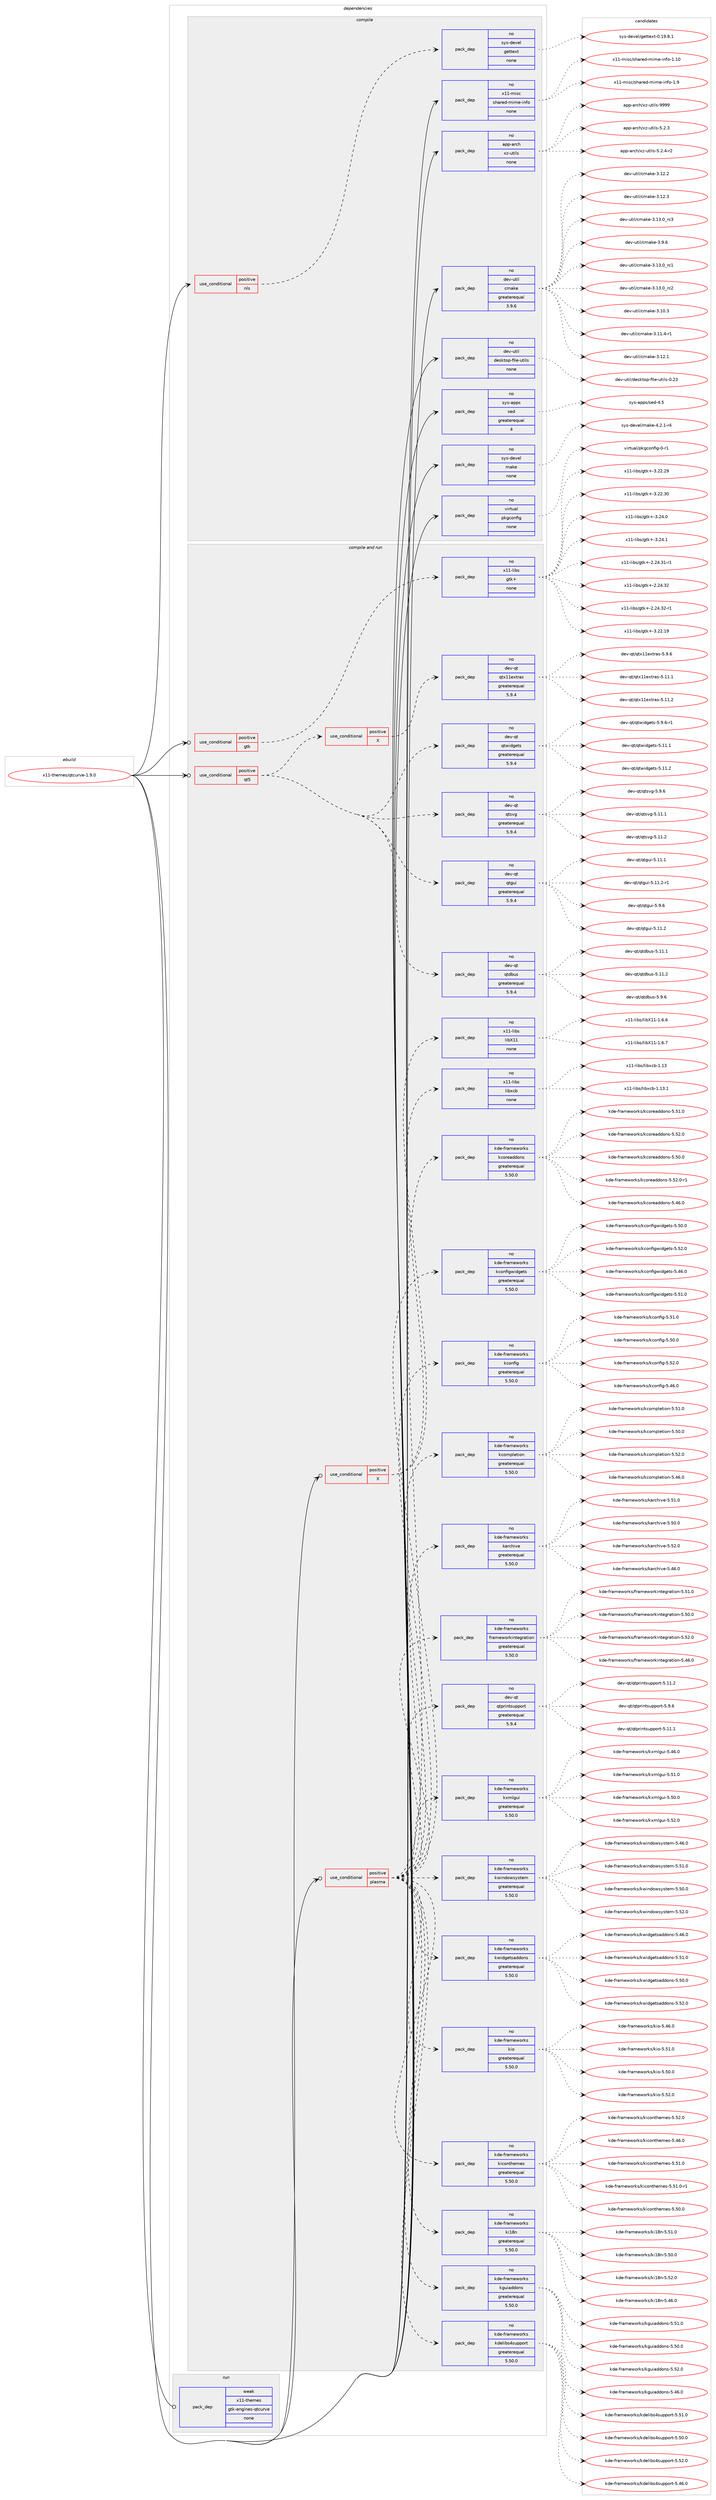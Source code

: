 digraph prolog {

# *************
# Graph options
# *************

newrank=true;
concentrate=true;
compound=true;
graph [rankdir=LR,fontname=Helvetica,fontsize=10,ranksep=1.5];#, ranksep=2.5, nodesep=0.2];
edge  [arrowhead=vee];
node  [fontname=Helvetica,fontsize=10];

# **********
# The ebuild
# **********

subgraph cluster_leftcol {
color=gray;
rank=same;
label=<<i>ebuild</i>>;
id [label="x11-themes/qtcurve-1.9.0", color=red, width=4, href="../x11-themes/qtcurve-1.9.0.svg"];
}

# ****************
# The dependencies
# ****************

subgraph cluster_midcol {
color=gray;
label=<<i>dependencies</i>>;
subgraph cluster_compile {
fillcolor="#eeeeee";
style=filled;
label=<<i>compile</i>>;
subgraph cond1699 {
dependency9434 [label=<<TABLE BORDER="0" CELLBORDER="1" CELLSPACING="0" CELLPADDING="4"><TR><TD ROWSPAN="3" CELLPADDING="10">use_conditional</TD></TR><TR><TD>positive</TD></TR><TR><TD>nls</TD></TR></TABLE>>, shape=none, color=red];
subgraph pack7507 {
dependency9435 [label=<<TABLE BORDER="0" CELLBORDER="1" CELLSPACING="0" CELLPADDING="4" WIDTH="220"><TR><TD ROWSPAN="6" CELLPADDING="30">pack_dep</TD></TR><TR><TD WIDTH="110">no</TD></TR><TR><TD>sys-devel</TD></TR><TR><TD>gettext</TD></TR><TR><TD>none</TD></TR><TR><TD></TD></TR></TABLE>>, shape=none, color=blue];
}
dependency9434:e -> dependency9435:w [weight=20,style="dashed",arrowhead="vee"];
}
id:e -> dependency9434:w [weight=20,style="solid",arrowhead="vee"];
subgraph pack7508 {
dependency9436 [label=<<TABLE BORDER="0" CELLBORDER="1" CELLSPACING="0" CELLPADDING="4" WIDTH="220"><TR><TD ROWSPAN="6" CELLPADDING="30">pack_dep</TD></TR><TR><TD WIDTH="110">no</TD></TR><TR><TD>app-arch</TD></TR><TR><TD>xz-utils</TD></TR><TR><TD>none</TD></TR><TR><TD></TD></TR></TABLE>>, shape=none, color=blue];
}
id:e -> dependency9436:w [weight=20,style="solid",arrowhead="vee"];
subgraph pack7509 {
dependency9437 [label=<<TABLE BORDER="0" CELLBORDER="1" CELLSPACING="0" CELLPADDING="4" WIDTH="220"><TR><TD ROWSPAN="6" CELLPADDING="30">pack_dep</TD></TR><TR><TD WIDTH="110">no</TD></TR><TR><TD>dev-util</TD></TR><TR><TD>cmake</TD></TR><TR><TD>greaterequal</TD></TR><TR><TD>3.9.6</TD></TR></TABLE>>, shape=none, color=blue];
}
id:e -> dependency9437:w [weight=20,style="solid",arrowhead="vee"];
subgraph pack7510 {
dependency9438 [label=<<TABLE BORDER="0" CELLBORDER="1" CELLSPACING="0" CELLPADDING="4" WIDTH="220"><TR><TD ROWSPAN="6" CELLPADDING="30">pack_dep</TD></TR><TR><TD WIDTH="110">no</TD></TR><TR><TD>dev-util</TD></TR><TR><TD>desktop-file-utils</TD></TR><TR><TD>none</TD></TR><TR><TD></TD></TR></TABLE>>, shape=none, color=blue];
}
id:e -> dependency9438:w [weight=20,style="solid",arrowhead="vee"];
subgraph pack7511 {
dependency9439 [label=<<TABLE BORDER="0" CELLBORDER="1" CELLSPACING="0" CELLPADDING="4" WIDTH="220"><TR><TD ROWSPAN="6" CELLPADDING="30">pack_dep</TD></TR><TR><TD WIDTH="110">no</TD></TR><TR><TD>sys-apps</TD></TR><TR><TD>sed</TD></TR><TR><TD>greaterequal</TD></TR><TR><TD>4</TD></TR></TABLE>>, shape=none, color=blue];
}
id:e -> dependency9439:w [weight=20,style="solid",arrowhead="vee"];
subgraph pack7512 {
dependency9440 [label=<<TABLE BORDER="0" CELLBORDER="1" CELLSPACING="0" CELLPADDING="4" WIDTH="220"><TR><TD ROWSPAN="6" CELLPADDING="30">pack_dep</TD></TR><TR><TD WIDTH="110">no</TD></TR><TR><TD>sys-devel</TD></TR><TR><TD>make</TD></TR><TR><TD>none</TD></TR><TR><TD></TD></TR></TABLE>>, shape=none, color=blue];
}
id:e -> dependency9440:w [weight=20,style="solid",arrowhead="vee"];
subgraph pack7513 {
dependency9441 [label=<<TABLE BORDER="0" CELLBORDER="1" CELLSPACING="0" CELLPADDING="4" WIDTH="220"><TR><TD ROWSPAN="6" CELLPADDING="30">pack_dep</TD></TR><TR><TD WIDTH="110">no</TD></TR><TR><TD>virtual</TD></TR><TR><TD>pkgconfig</TD></TR><TR><TD>none</TD></TR><TR><TD></TD></TR></TABLE>>, shape=none, color=blue];
}
id:e -> dependency9441:w [weight=20,style="solid",arrowhead="vee"];
subgraph pack7514 {
dependency9442 [label=<<TABLE BORDER="0" CELLBORDER="1" CELLSPACING="0" CELLPADDING="4" WIDTH="220"><TR><TD ROWSPAN="6" CELLPADDING="30">pack_dep</TD></TR><TR><TD WIDTH="110">no</TD></TR><TR><TD>x11-misc</TD></TR><TR><TD>shared-mime-info</TD></TR><TR><TD>none</TD></TR><TR><TD></TD></TR></TABLE>>, shape=none, color=blue];
}
id:e -> dependency9442:w [weight=20,style="solid",arrowhead="vee"];
}
subgraph cluster_compileandrun {
fillcolor="#eeeeee";
style=filled;
label=<<i>compile and run</i>>;
subgraph cond1700 {
dependency9443 [label=<<TABLE BORDER="0" CELLBORDER="1" CELLSPACING="0" CELLPADDING="4"><TR><TD ROWSPAN="3" CELLPADDING="10">use_conditional</TD></TR><TR><TD>positive</TD></TR><TR><TD>X</TD></TR></TABLE>>, shape=none, color=red];
subgraph pack7515 {
dependency9444 [label=<<TABLE BORDER="0" CELLBORDER="1" CELLSPACING="0" CELLPADDING="4" WIDTH="220"><TR><TD ROWSPAN="6" CELLPADDING="30">pack_dep</TD></TR><TR><TD WIDTH="110">no</TD></TR><TR><TD>x11-libs</TD></TR><TR><TD>libX11</TD></TR><TR><TD>none</TD></TR><TR><TD></TD></TR></TABLE>>, shape=none, color=blue];
}
dependency9443:e -> dependency9444:w [weight=20,style="dashed",arrowhead="vee"];
subgraph pack7516 {
dependency9445 [label=<<TABLE BORDER="0" CELLBORDER="1" CELLSPACING="0" CELLPADDING="4" WIDTH="220"><TR><TD ROWSPAN="6" CELLPADDING="30">pack_dep</TD></TR><TR><TD WIDTH="110">no</TD></TR><TR><TD>x11-libs</TD></TR><TR><TD>libxcb</TD></TR><TR><TD>none</TD></TR><TR><TD></TD></TR></TABLE>>, shape=none, color=blue];
}
dependency9443:e -> dependency9445:w [weight=20,style="dashed",arrowhead="vee"];
}
id:e -> dependency9443:w [weight=20,style="solid",arrowhead="odotvee"];
subgraph cond1701 {
dependency9446 [label=<<TABLE BORDER="0" CELLBORDER="1" CELLSPACING="0" CELLPADDING="4"><TR><TD ROWSPAN="3" CELLPADDING="10">use_conditional</TD></TR><TR><TD>positive</TD></TR><TR><TD>gtk</TD></TR></TABLE>>, shape=none, color=red];
subgraph pack7517 {
dependency9447 [label=<<TABLE BORDER="0" CELLBORDER="1" CELLSPACING="0" CELLPADDING="4" WIDTH="220"><TR><TD ROWSPAN="6" CELLPADDING="30">pack_dep</TD></TR><TR><TD WIDTH="110">no</TD></TR><TR><TD>x11-libs</TD></TR><TR><TD>gtk+</TD></TR><TR><TD>none</TD></TR><TR><TD></TD></TR></TABLE>>, shape=none, color=blue];
}
dependency9446:e -> dependency9447:w [weight=20,style="dashed",arrowhead="vee"];
}
id:e -> dependency9446:w [weight=20,style="solid",arrowhead="odotvee"];
subgraph cond1702 {
dependency9448 [label=<<TABLE BORDER="0" CELLBORDER="1" CELLSPACING="0" CELLPADDING="4"><TR><TD ROWSPAN="3" CELLPADDING="10">use_conditional</TD></TR><TR><TD>positive</TD></TR><TR><TD>plasma</TD></TR></TABLE>>, shape=none, color=red];
subgraph pack7518 {
dependency9449 [label=<<TABLE BORDER="0" CELLBORDER="1" CELLSPACING="0" CELLPADDING="4" WIDTH="220"><TR><TD ROWSPAN="6" CELLPADDING="30">pack_dep</TD></TR><TR><TD WIDTH="110">no</TD></TR><TR><TD>kde-frameworks</TD></TR><TR><TD>frameworkintegration</TD></TR><TR><TD>greaterequal</TD></TR><TR><TD>5.50.0</TD></TR></TABLE>>, shape=none, color=blue];
}
dependency9448:e -> dependency9449:w [weight=20,style="dashed",arrowhead="vee"];
subgraph pack7519 {
dependency9450 [label=<<TABLE BORDER="0" CELLBORDER="1" CELLSPACING="0" CELLPADDING="4" WIDTH="220"><TR><TD ROWSPAN="6" CELLPADDING="30">pack_dep</TD></TR><TR><TD WIDTH="110">no</TD></TR><TR><TD>kde-frameworks</TD></TR><TR><TD>karchive</TD></TR><TR><TD>greaterequal</TD></TR><TR><TD>5.50.0</TD></TR></TABLE>>, shape=none, color=blue];
}
dependency9448:e -> dependency9450:w [weight=20,style="dashed",arrowhead="vee"];
subgraph pack7520 {
dependency9451 [label=<<TABLE BORDER="0" CELLBORDER="1" CELLSPACING="0" CELLPADDING="4" WIDTH="220"><TR><TD ROWSPAN="6" CELLPADDING="30">pack_dep</TD></TR><TR><TD WIDTH="110">no</TD></TR><TR><TD>kde-frameworks</TD></TR><TR><TD>kcompletion</TD></TR><TR><TD>greaterequal</TD></TR><TR><TD>5.50.0</TD></TR></TABLE>>, shape=none, color=blue];
}
dependency9448:e -> dependency9451:w [weight=20,style="dashed",arrowhead="vee"];
subgraph pack7521 {
dependency9452 [label=<<TABLE BORDER="0" CELLBORDER="1" CELLSPACING="0" CELLPADDING="4" WIDTH="220"><TR><TD ROWSPAN="6" CELLPADDING="30">pack_dep</TD></TR><TR><TD WIDTH="110">no</TD></TR><TR><TD>kde-frameworks</TD></TR><TR><TD>kconfig</TD></TR><TR><TD>greaterequal</TD></TR><TR><TD>5.50.0</TD></TR></TABLE>>, shape=none, color=blue];
}
dependency9448:e -> dependency9452:w [weight=20,style="dashed",arrowhead="vee"];
subgraph pack7522 {
dependency9453 [label=<<TABLE BORDER="0" CELLBORDER="1" CELLSPACING="0" CELLPADDING="4" WIDTH="220"><TR><TD ROWSPAN="6" CELLPADDING="30">pack_dep</TD></TR><TR><TD WIDTH="110">no</TD></TR><TR><TD>kde-frameworks</TD></TR><TR><TD>kconfigwidgets</TD></TR><TR><TD>greaterequal</TD></TR><TR><TD>5.50.0</TD></TR></TABLE>>, shape=none, color=blue];
}
dependency9448:e -> dependency9453:w [weight=20,style="dashed",arrowhead="vee"];
subgraph pack7523 {
dependency9454 [label=<<TABLE BORDER="0" CELLBORDER="1" CELLSPACING="0" CELLPADDING="4" WIDTH="220"><TR><TD ROWSPAN="6" CELLPADDING="30">pack_dep</TD></TR><TR><TD WIDTH="110">no</TD></TR><TR><TD>kde-frameworks</TD></TR><TR><TD>kcoreaddons</TD></TR><TR><TD>greaterequal</TD></TR><TR><TD>5.50.0</TD></TR></TABLE>>, shape=none, color=blue];
}
dependency9448:e -> dependency9454:w [weight=20,style="dashed",arrowhead="vee"];
subgraph pack7524 {
dependency9455 [label=<<TABLE BORDER="0" CELLBORDER="1" CELLSPACING="0" CELLPADDING="4" WIDTH="220"><TR><TD ROWSPAN="6" CELLPADDING="30">pack_dep</TD></TR><TR><TD WIDTH="110">no</TD></TR><TR><TD>kde-frameworks</TD></TR><TR><TD>kdelibs4support</TD></TR><TR><TD>greaterequal</TD></TR><TR><TD>5.50.0</TD></TR></TABLE>>, shape=none, color=blue];
}
dependency9448:e -> dependency9455:w [weight=20,style="dashed",arrowhead="vee"];
subgraph pack7525 {
dependency9456 [label=<<TABLE BORDER="0" CELLBORDER="1" CELLSPACING="0" CELLPADDING="4" WIDTH="220"><TR><TD ROWSPAN="6" CELLPADDING="30">pack_dep</TD></TR><TR><TD WIDTH="110">no</TD></TR><TR><TD>kde-frameworks</TD></TR><TR><TD>kguiaddons</TD></TR><TR><TD>greaterequal</TD></TR><TR><TD>5.50.0</TD></TR></TABLE>>, shape=none, color=blue];
}
dependency9448:e -> dependency9456:w [weight=20,style="dashed",arrowhead="vee"];
subgraph pack7526 {
dependency9457 [label=<<TABLE BORDER="0" CELLBORDER="1" CELLSPACING="0" CELLPADDING="4" WIDTH="220"><TR><TD ROWSPAN="6" CELLPADDING="30">pack_dep</TD></TR><TR><TD WIDTH="110">no</TD></TR><TR><TD>kde-frameworks</TD></TR><TR><TD>ki18n</TD></TR><TR><TD>greaterequal</TD></TR><TR><TD>5.50.0</TD></TR></TABLE>>, shape=none, color=blue];
}
dependency9448:e -> dependency9457:w [weight=20,style="dashed",arrowhead="vee"];
subgraph pack7527 {
dependency9458 [label=<<TABLE BORDER="0" CELLBORDER="1" CELLSPACING="0" CELLPADDING="4" WIDTH="220"><TR><TD ROWSPAN="6" CELLPADDING="30">pack_dep</TD></TR><TR><TD WIDTH="110">no</TD></TR><TR><TD>kde-frameworks</TD></TR><TR><TD>kiconthemes</TD></TR><TR><TD>greaterequal</TD></TR><TR><TD>5.50.0</TD></TR></TABLE>>, shape=none, color=blue];
}
dependency9448:e -> dependency9458:w [weight=20,style="dashed",arrowhead="vee"];
subgraph pack7528 {
dependency9459 [label=<<TABLE BORDER="0" CELLBORDER="1" CELLSPACING="0" CELLPADDING="4" WIDTH="220"><TR><TD ROWSPAN="6" CELLPADDING="30">pack_dep</TD></TR><TR><TD WIDTH="110">no</TD></TR><TR><TD>kde-frameworks</TD></TR><TR><TD>kio</TD></TR><TR><TD>greaterequal</TD></TR><TR><TD>5.50.0</TD></TR></TABLE>>, shape=none, color=blue];
}
dependency9448:e -> dependency9459:w [weight=20,style="dashed",arrowhead="vee"];
subgraph pack7529 {
dependency9460 [label=<<TABLE BORDER="0" CELLBORDER="1" CELLSPACING="0" CELLPADDING="4" WIDTH="220"><TR><TD ROWSPAN="6" CELLPADDING="30">pack_dep</TD></TR><TR><TD WIDTH="110">no</TD></TR><TR><TD>kde-frameworks</TD></TR><TR><TD>kwidgetsaddons</TD></TR><TR><TD>greaterequal</TD></TR><TR><TD>5.50.0</TD></TR></TABLE>>, shape=none, color=blue];
}
dependency9448:e -> dependency9460:w [weight=20,style="dashed",arrowhead="vee"];
subgraph pack7530 {
dependency9461 [label=<<TABLE BORDER="0" CELLBORDER="1" CELLSPACING="0" CELLPADDING="4" WIDTH="220"><TR><TD ROWSPAN="6" CELLPADDING="30">pack_dep</TD></TR><TR><TD WIDTH="110">no</TD></TR><TR><TD>kde-frameworks</TD></TR><TR><TD>kwindowsystem</TD></TR><TR><TD>greaterequal</TD></TR><TR><TD>5.50.0</TD></TR></TABLE>>, shape=none, color=blue];
}
dependency9448:e -> dependency9461:w [weight=20,style="dashed",arrowhead="vee"];
subgraph pack7531 {
dependency9462 [label=<<TABLE BORDER="0" CELLBORDER="1" CELLSPACING="0" CELLPADDING="4" WIDTH="220"><TR><TD ROWSPAN="6" CELLPADDING="30">pack_dep</TD></TR><TR><TD WIDTH="110">no</TD></TR><TR><TD>kde-frameworks</TD></TR><TR><TD>kxmlgui</TD></TR><TR><TD>greaterequal</TD></TR><TR><TD>5.50.0</TD></TR></TABLE>>, shape=none, color=blue];
}
dependency9448:e -> dependency9462:w [weight=20,style="dashed",arrowhead="vee"];
subgraph pack7532 {
dependency9463 [label=<<TABLE BORDER="0" CELLBORDER="1" CELLSPACING="0" CELLPADDING="4" WIDTH="220"><TR><TD ROWSPAN="6" CELLPADDING="30">pack_dep</TD></TR><TR><TD WIDTH="110">no</TD></TR><TR><TD>dev-qt</TD></TR><TR><TD>qtprintsupport</TD></TR><TR><TD>greaterequal</TD></TR><TR><TD>5.9.4</TD></TR></TABLE>>, shape=none, color=blue];
}
dependency9448:e -> dependency9463:w [weight=20,style="dashed",arrowhead="vee"];
}
id:e -> dependency9448:w [weight=20,style="solid",arrowhead="odotvee"];
subgraph cond1703 {
dependency9464 [label=<<TABLE BORDER="0" CELLBORDER="1" CELLSPACING="0" CELLPADDING="4"><TR><TD ROWSPAN="3" CELLPADDING="10">use_conditional</TD></TR><TR><TD>positive</TD></TR><TR><TD>qt5</TD></TR></TABLE>>, shape=none, color=red];
subgraph pack7533 {
dependency9465 [label=<<TABLE BORDER="0" CELLBORDER="1" CELLSPACING="0" CELLPADDING="4" WIDTH="220"><TR><TD ROWSPAN="6" CELLPADDING="30">pack_dep</TD></TR><TR><TD WIDTH="110">no</TD></TR><TR><TD>dev-qt</TD></TR><TR><TD>qtdbus</TD></TR><TR><TD>greaterequal</TD></TR><TR><TD>5.9.4</TD></TR></TABLE>>, shape=none, color=blue];
}
dependency9464:e -> dependency9465:w [weight=20,style="dashed",arrowhead="vee"];
subgraph pack7534 {
dependency9466 [label=<<TABLE BORDER="0" CELLBORDER="1" CELLSPACING="0" CELLPADDING="4" WIDTH="220"><TR><TD ROWSPAN="6" CELLPADDING="30">pack_dep</TD></TR><TR><TD WIDTH="110">no</TD></TR><TR><TD>dev-qt</TD></TR><TR><TD>qtgui</TD></TR><TR><TD>greaterequal</TD></TR><TR><TD>5.9.4</TD></TR></TABLE>>, shape=none, color=blue];
}
dependency9464:e -> dependency9466:w [weight=20,style="dashed",arrowhead="vee"];
subgraph pack7535 {
dependency9467 [label=<<TABLE BORDER="0" CELLBORDER="1" CELLSPACING="0" CELLPADDING="4" WIDTH="220"><TR><TD ROWSPAN="6" CELLPADDING="30">pack_dep</TD></TR><TR><TD WIDTH="110">no</TD></TR><TR><TD>dev-qt</TD></TR><TR><TD>qtsvg</TD></TR><TR><TD>greaterequal</TD></TR><TR><TD>5.9.4</TD></TR></TABLE>>, shape=none, color=blue];
}
dependency9464:e -> dependency9467:w [weight=20,style="dashed",arrowhead="vee"];
subgraph pack7536 {
dependency9468 [label=<<TABLE BORDER="0" CELLBORDER="1" CELLSPACING="0" CELLPADDING="4" WIDTH="220"><TR><TD ROWSPAN="6" CELLPADDING="30">pack_dep</TD></TR><TR><TD WIDTH="110">no</TD></TR><TR><TD>dev-qt</TD></TR><TR><TD>qtwidgets</TD></TR><TR><TD>greaterequal</TD></TR><TR><TD>5.9.4</TD></TR></TABLE>>, shape=none, color=blue];
}
dependency9464:e -> dependency9468:w [weight=20,style="dashed",arrowhead="vee"];
subgraph cond1704 {
dependency9469 [label=<<TABLE BORDER="0" CELLBORDER="1" CELLSPACING="0" CELLPADDING="4"><TR><TD ROWSPAN="3" CELLPADDING="10">use_conditional</TD></TR><TR><TD>positive</TD></TR><TR><TD>X</TD></TR></TABLE>>, shape=none, color=red];
subgraph pack7537 {
dependency9470 [label=<<TABLE BORDER="0" CELLBORDER="1" CELLSPACING="0" CELLPADDING="4" WIDTH="220"><TR><TD ROWSPAN="6" CELLPADDING="30">pack_dep</TD></TR><TR><TD WIDTH="110">no</TD></TR><TR><TD>dev-qt</TD></TR><TR><TD>qtx11extras</TD></TR><TR><TD>greaterequal</TD></TR><TR><TD>5.9.4</TD></TR></TABLE>>, shape=none, color=blue];
}
dependency9469:e -> dependency9470:w [weight=20,style="dashed",arrowhead="vee"];
}
dependency9464:e -> dependency9469:w [weight=20,style="dashed",arrowhead="vee"];
}
id:e -> dependency9464:w [weight=20,style="solid",arrowhead="odotvee"];
}
subgraph cluster_run {
fillcolor="#eeeeee";
style=filled;
label=<<i>run</i>>;
subgraph pack7538 {
dependency9471 [label=<<TABLE BORDER="0" CELLBORDER="1" CELLSPACING="0" CELLPADDING="4" WIDTH="220"><TR><TD ROWSPAN="6" CELLPADDING="30">pack_dep</TD></TR><TR><TD WIDTH="110">weak</TD></TR><TR><TD>x11-themes</TD></TR><TR><TD>gtk-engines-qtcurve</TD></TR><TR><TD>none</TD></TR><TR><TD></TD></TR></TABLE>>, shape=none, color=blue];
}
id:e -> dependency9471:w [weight=20,style="solid",arrowhead="odot"];
}
}

# **************
# The candidates
# **************

subgraph cluster_choices {
rank=same;
color=gray;
label=<<i>candidates</i>>;

subgraph choice7507 {
color=black;
nodesep=1;
choice1151211154510010111810110847103101116116101120116454846495746564649 [label="sys-devel/gettext-0.19.8.1", color=red, width=4,href="../sys-devel/gettext-0.19.8.1.svg"];
dependency9435:e -> choice1151211154510010111810110847103101116116101120116454846495746564649:w [style=dotted,weight="100"];
}
subgraph choice7508 {
color=black;
nodesep=1;
choice971121124597114991044712012245117116105108115455346504651 [label="app-arch/xz-utils-5.2.3", color=red, width=4,href="../app-arch/xz-utils-5.2.3.svg"];
choice9711211245971149910447120122451171161051081154553465046524511450 [label="app-arch/xz-utils-5.2.4-r2", color=red, width=4,href="../app-arch/xz-utils-5.2.4-r2.svg"];
choice9711211245971149910447120122451171161051081154557575757 [label="app-arch/xz-utils-9999", color=red, width=4,href="../app-arch/xz-utils-9999.svg"];
dependency9436:e -> choice971121124597114991044712012245117116105108115455346504651:w [style=dotted,weight="100"];
dependency9436:e -> choice9711211245971149910447120122451171161051081154553465046524511450:w [style=dotted,weight="100"];
dependency9436:e -> choice9711211245971149910447120122451171161051081154557575757:w [style=dotted,weight="100"];
}
subgraph choice7509 {
color=black;
nodesep=1;
choice1001011184511711610510847991099710710145514649514648951149949 [label="dev-util/cmake-3.13.0_rc1", color=red, width=4,href="../dev-util/cmake-3.13.0_rc1.svg"];
choice1001011184511711610510847991099710710145514649514648951149950 [label="dev-util/cmake-3.13.0_rc2", color=red, width=4,href="../dev-util/cmake-3.13.0_rc2.svg"];
choice1001011184511711610510847991099710710145514649484651 [label="dev-util/cmake-3.10.3", color=red, width=4,href="../dev-util/cmake-3.10.3.svg"];
choice10010111845117116105108479910997107101455146494946524511449 [label="dev-util/cmake-3.11.4-r1", color=red, width=4,href="../dev-util/cmake-3.11.4-r1.svg"];
choice1001011184511711610510847991099710710145514649504649 [label="dev-util/cmake-3.12.1", color=red, width=4,href="../dev-util/cmake-3.12.1.svg"];
choice1001011184511711610510847991099710710145514649504650 [label="dev-util/cmake-3.12.2", color=red, width=4,href="../dev-util/cmake-3.12.2.svg"];
choice1001011184511711610510847991099710710145514649504651 [label="dev-util/cmake-3.12.3", color=red, width=4,href="../dev-util/cmake-3.12.3.svg"];
choice1001011184511711610510847991099710710145514649514648951149951 [label="dev-util/cmake-3.13.0_rc3", color=red, width=4,href="../dev-util/cmake-3.13.0_rc3.svg"];
choice10010111845117116105108479910997107101455146574654 [label="dev-util/cmake-3.9.6", color=red, width=4,href="../dev-util/cmake-3.9.6.svg"];
dependency9437:e -> choice1001011184511711610510847991099710710145514649514648951149949:w [style=dotted,weight="100"];
dependency9437:e -> choice1001011184511711610510847991099710710145514649514648951149950:w [style=dotted,weight="100"];
dependency9437:e -> choice1001011184511711610510847991099710710145514649484651:w [style=dotted,weight="100"];
dependency9437:e -> choice10010111845117116105108479910997107101455146494946524511449:w [style=dotted,weight="100"];
dependency9437:e -> choice1001011184511711610510847991099710710145514649504649:w [style=dotted,weight="100"];
dependency9437:e -> choice1001011184511711610510847991099710710145514649504650:w [style=dotted,weight="100"];
dependency9437:e -> choice1001011184511711610510847991099710710145514649504651:w [style=dotted,weight="100"];
dependency9437:e -> choice1001011184511711610510847991099710710145514649514648951149951:w [style=dotted,weight="100"];
dependency9437:e -> choice10010111845117116105108479910997107101455146574654:w [style=dotted,weight="100"];
}
subgraph choice7510 {
color=black;
nodesep=1;
choice100101118451171161051084710010111510711611111245102105108101451171161051081154548465051 [label="dev-util/desktop-file-utils-0.23", color=red, width=4,href="../dev-util/desktop-file-utils-0.23.svg"];
dependency9438:e -> choice100101118451171161051084710010111510711611111245102105108101451171161051081154548465051:w [style=dotted,weight="100"];
}
subgraph choice7511 {
color=black;
nodesep=1;
choice11512111545971121121154711510110045524653 [label="sys-apps/sed-4.5", color=red, width=4,href="../sys-apps/sed-4.5.svg"];
dependency9439:e -> choice11512111545971121121154711510110045524653:w [style=dotted,weight="100"];
}
subgraph choice7512 {
color=black;
nodesep=1;
choice1151211154510010111810110847109971071014552465046494511452 [label="sys-devel/make-4.2.1-r4", color=red, width=4,href="../sys-devel/make-4.2.1-r4.svg"];
dependency9440:e -> choice1151211154510010111810110847109971071014552465046494511452:w [style=dotted,weight="100"];
}
subgraph choice7513 {
color=black;
nodesep=1;
choice11810511411611797108471121071039911111010210510345484511449 [label="virtual/pkgconfig-0-r1", color=red, width=4,href="../virtual/pkgconfig-0-r1.svg"];
dependency9441:e -> choice11810511411611797108471121071039911111010210510345484511449:w [style=dotted,weight="100"];
}
subgraph choice7514 {
color=black;
nodesep=1;
choice12049494510910511599471151049711410110045109105109101451051101021114549464948 [label="x11-misc/shared-mime-info-1.10", color=red, width=4,href="../x11-misc/shared-mime-info-1.10.svg"];
choice120494945109105115994711510497114101100451091051091014510511010211145494657 [label="x11-misc/shared-mime-info-1.9", color=red, width=4,href="../x11-misc/shared-mime-info-1.9.svg"];
dependency9442:e -> choice12049494510910511599471151049711410110045109105109101451051101021114549464948:w [style=dotted,weight="100"];
dependency9442:e -> choice120494945109105115994711510497114101100451091051091014510511010211145494657:w [style=dotted,weight="100"];
}
subgraph choice7515 {
color=black;
nodesep=1;
choice120494945108105981154710810598884949454946544654 [label="x11-libs/libX11-1.6.6", color=red, width=4,href="../x11-libs/libX11-1.6.6.svg"];
choice120494945108105981154710810598884949454946544655 [label="x11-libs/libX11-1.6.7", color=red, width=4,href="../x11-libs/libX11-1.6.7.svg"];
dependency9444:e -> choice120494945108105981154710810598884949454946544654:w [style=dotted,weight="100"];
dependency9444:e -> choice120494945108105981154710810598884949454946544655:w [style=dotted,weight="100"];
}
subgraph choice7516 {
color=black;
nodesep=1;
choice12049494510810598115471081059812099984549464951 [label="x11-libs/libxcb-1.13", color=red, width=4,href="../x11-libs/libxcb-1.13.svg"];
choice120494945108105981154710810598120999845494649514649 [label="x11-libs/libxcb-1.13.1", color=red, width=4,href="../x11-libs/libxcb-1.13.1.svg"];
dependency9445:e -> choice12049494510810598115471081059812099984549464951:w [style=dotted,weight="100"];
dependency9445:e -> choice120494945108105981154710810598120999845494649514649:w [style=dotted,weight="100"];
}
subgraph choice7517 {
color=black;
nodesep=1;
choice12049494510810598115471031161074345504650524651494511449 [label="x11-libs/gtk+-2.24.31-r1", color=red, width=4,href="../x11-libs/gtk+-2.24.31-r1.svg"];
choice1204949451081059811547103116107434550465052465150 [label="x11-libs/gtk+-2.24.32", color=red, width=4,href="../x11-libs/gtk+-2.24.32.svg"];
choice12049494510810598115471031161074345504650524651504511449 [label="x11-libs/gtk+-2.24.32-r1", color=red, width=4,href="../x11-libs/gtk+-2.24.32-r1.svg"];
choice1204949451081059811547103116107434551465050464957 [label="x11-libs/gtk+-3.22.19", color=red, width=4,href="../x11-libs/gtk+-3.22.19.svg"];
choice1204949451081059811547103116107434551465050465057 [label="x11-libs/gtk+-3.22.29", color=red, width=4,href="../x11-libs/gtk+-3.22.29.svg"];
choice1204949451081059811547103116107434551465050465148 [label="x11-libs/gtk+-3.22.30", color=red, width=4,href="../x11-libs/gtk+-3.22.30.svg"];
choice12049494510810598115471031161074345514650524648 [label="x11-libs/gtk+-3.24.0", color=red, width=4,href="../x11-libs/gtk+-3.24.0.svg"];
choice12049494510810598115471031161074345514650524649 [label="x11-libs/gtk+-3.24.1", color=red, width=4,href="../x11-libs/gtk+-3.24.1.svg"];
dependency9447:e -> choice12049494510810598115471031161074345504650524651494511449:w [style=dotted,weight="100"];
dependency9447:e -> choice1204949451081059811547103116107434550465052465150:w [style=dotted,weight="100"];
dependency9447:e -> choice12049494510810598115471031161074345504650524651504511449:w [style=dotted,weight="100"];
dependency9447:e -> choice1204949451081059811547103116107434551465050464957:w [style=dotted,weight="100"];
dependency9447:e -> choice1204949451081059811547103116107434551465050465057:w [style=dotted,weight="100"];
dependency9447:e -> choice1204949451081059811547103116107434551465050465148:w [style=dotted,weight="100"];
dependency9447:e -> choice12049494510810598115471031161074345514650524648:w [style=dotted,weight="100"];
dependency9447:e -> choice12049494510810598115471031161074345514650524649:w [style=dotted,weight="100"];
}
subgraph choice7518 {
color=black;
nodesep=1;
choice107100101451021149710910111911111410711547102114971091011191111141071051101161011031149711610511111045534652544648 [label="kde-frameworks/frameworkintegration-5.46.0", color=red, width=4,href="../kde-frameworks/frameworkintegration-5.46.0.svg"];
choice107100101451021149710910111911111410711547102114971091011191111141071051101161011031149711610511111045534653494648 [label="kde-frameworks/frameworkintegration-5.51.0", color=red, width=4,href="../kde-frameworks/frameworkintegration-5.51.0.svg"];
choice107100101451021149710910111911111410711547102114971091011191111141071051101161011031149711610511111045534653484648 [label="kde-frameworks/frameworkintegration-5.50.0", color=red, width=4,href="../kde-frameworks/frameworkintegration-5.50.0.svg"];
choice107100101451021149710910111911111410711547102114971091011191111141071051101161011031149711610511111045534653504648 [label="kde-frameworks/frameworkintegration-5.52.0", color=red, width=4,href="../kde-frameworks/frameworkintegration-5.52.0.svg"];
dependency9449:e -> choice107100101451021149710910111911111410711547102114971091011191111141071051101161011031149711610511111045534652544648:w [style=dotted,weight="100"];
dependency9449:e -> choice107100101451021149710910111911111410711547102114971091011191111141071051101161011031149711610511111045534653494648:w [style=dotted,weight="100"];
dependency9449:e -> choice107100101451021149710910111911111410711547102114971091011191111141071051101161011031149711610511111045534653484648:w [style=dotted,weight="100"];
dependency9449:e -> choice107100101451021149710910111911111410711547102114971091011191111141071051101161011031149711610511111045534653504648:w [style=dotted,weight="100"];
}
subgraph choice7519 {
color=black;
nodesep=1;
choice107100101451021149710910111911111410711547107971149910410511810145534652544648 [label="kde-frameworks/karchive-5.46.0", color=red, width=4,href="../kde-frameworks/karchive-5.46.0.svg"];
choice107100101451021149710910111911111410711547107971149910410511810145534653494648 [label="kde-frameworks/karchive-5.51.0", color=red, width=4,href="../kde-frameworks/karchive-5.51.0.svg"];
choice107100101451021149710910111911111410711547107971149910410511810145534653484648 [label="kde-frameworks/karchive-5.50.0", color=red, width=4,href="../kde-frameworks/karchive-5.50.0.svg"];
choice107100101451021149710910111911111410711547107971149910410511810145534653504648 [label="kde-frameworks/karchive-5.52.0", color=red, width=4,href="../kde-frameworks/karchive-5.52.0.svg"];
dependency9450:e -> choice107100101451021149710910111911111410711547107971149910410511810145534652544648:w [style=dotted,weight="100"];
dependency9450:e -> choice107100101451021149710910111911111410711547107971149910410511810145534653494648:w [style=dotted,weight="100"];
dependency9450:e -> choice107100101451021149710910111911111410711547107971149910410511810145534653484648:w [style=dotted,weight="100"];
dependency9450:e -> choice107100101451021149710910111911111410711547107971149910410511810145534653504648:w [style=dotted,weight="100"];
}
subgraph choice7520 {
color=black;
nodesep=1;
choice1071001014510211497109101119111114107115471079911110911210810111610511111045534652544648 [label="kde-frameworks/kcompletion-5.46.0", color=red, width=4,href="../kde-frameworks/kcompletion-5.46.0.svg"];
choice1071001014510211497109101119111114107115471079911110911210810111610511111045534653494648 [label="kde-frameworks/kcompletion-5.51.0", color=red, width=4,href="../kde-frameworks/kcompletion-5.51.0.svg"];
choice1071001014510211497109101119111114107115471079911110911210810111610511111045534653484648 [label="kde-frameworks/kcompletion-5.50.0", color=red, width=4,href="../kde-frameworks/kcompletion-5.50.0.svg"];
choice1071001014510211497109101119111114107115471079911110911210810111610511111045534653504648 [label="kde-frameworks/kcompletion-5.52.0", color=red, width=4,href="../kde-frameworks/kcompletion-5.52.0.svg"];
dependency9451:e -> choice1071001014510211497109101119111114107115471079911110911210810111610511111045534652544648:w [style=dotted,weight="100"];
dependency9451:e -> choice1071001014510211497109101119111114107115471079911110911210810111610511111045534653494648:w [style=dotted,weight="100"];
dependency9451:e -> choice1071001014510211497109101119111114107115471079911110911210810111610511111045534653484648:w [style=dotted,weight="100"];
dependency9451:e -> choice1071001014510211497109101119111114107115471079911110911210810111610511111045534653504648:w [style=dotted,weight="100"];
}
subgraph choice7521 {
color=black;
nodesep=1;
choice1071001014510211497109101119111114107115471079911111010210510345534652544648 [label="kde-frameworks/kconfig-5.46.0", color=red, width=4,href="../kde-frameworks/kconfig-5.46.0.svg"];
choice1071001014510211497109101119111114107115471079911111010210510345534653494648 [label="kde-frameworks/kconfig-5.51.0", color=red, width=4,href="../kde-frameworks/kconfig-5.51.0.svg"];
choice1071001014510211497109101119111114107115471079911111010210510345534653484648 [label="kde-frameworks/kconfig-5.50.0", color=red, width=4,href="../kde-frameworks/kconfig-5.50.0.svg"];
choice1071001014510211497109101119111114107115471079911111010210510345534653504648 [label="kde-frameworks/kconfig-5.52.0", color=red, width=4,href="../kde-frameworks/kconfig-5.52.0.svg"];
dependency9452:e -> choice1071001014510211497109101119111114107115471079911111010210510345534652544648:w [style=dotted,weight="100"];
dependency9452:e -> choice1071001014510211497109101119111114107115471079911111010210510345534653494648:w [style=dotted,weight="100"];
dependency9452:e -> choice1071001014510211497109101119111114107115471079911111010210510345534653484648:w [style=dotted,weight="100"];
dependency9452:e -> choice1071001014510211497109101119111114107115471079911111010210510345534653504648:w [style=dotted,weight="100"];
}
subgraph choice7522 {
color=black;
nodesep=1;
choice1071001014510211497109101119111114107115471079911111010210510311910510010310111611545534652544648 [label="kde-frameworks/kconfigwidgets-5.46.0", color=red, width=4,href="../kde-frameworks/kconfigwidgets-5.46.0.svg"];
choice1071001014510211497109101119111114107115471079911111010210510311910510010310111611545534653494648 [label="kde-frameworks/kconfigwidgets-5.51.0", color=red, width=4,href="../kde-frameworks/kconfigwidgets-5.51.0.svg"];
choice1071001014510211497109101119111114107115471079911111010210510311910510010310111611545534653484648 [label="kde-frameworks/kconfigwidgets-5.50.0", color=red, width=4,href="../kde-frameworks/kconfigwidgets-5.50.0.svg"];
choice1071001014510211497109101119111114107115471079911111010210510311910510010310111611545534653504648 [label="kde-frameworks/kconfigwidgets-5.52.0", color=red, width=4,href="../kde-frameworks/kconfigwidgets-5.52.0.svg"];
dependency9453:e -> choice1071001014510211497109101119111114107115471079911111010210510311910510010310111611545534652544648:w [style=dotted,weight="100"];
dependency9453:e -> choice1071001014510211497109101119111114107115471079911111010210510311910510010310111611545534653494648:w [style=dotted,weight="100"];
dependency9453:e -> choice1071001014510211497109101119111114107115471079911111010210510311910510010310111611545534653484648:w [style=dotted,weight="100"];
dependency9453:e -> choice1071001014510211497109101119111114107115471079911111010210510311910510010310111611545534653504648:w [style=dotted,weight="100"];
}
subgraph choice7523 {
color=black;
nodesep=1;
choice107100101451021149710910111911111410711547107991111141019710010011111011545534652544648 [label="kde-frameworks/kcoreaddons-5.46.0", color=red, width=4,href="../kde-frameworks/kcoreaddons-5.46.0.svg"];
choice107100101451021149710910111911111410711547107991111141019710010011111011545534653494648 [label="kde-frameworks/kcoreaddons-5.51.0", color=red, width=4,href="../kde-frameworks/kcoreaddons-5.51.0.svg"];
choice107100101451021149710910111911111410711547107991111141019710010011111011545534653504648 [label="kde-frameworks/kcoreaddons-5.52.0", color=red, width=4,href="../kde-frameworks/kcoreaddons-5.52.0.svg"];
choice107100101451021149710910111911111410711547107991111141019710010011111011545534653484648 [label="kde-frameworks/kcoreaddons-5.50.0", color=red, width=4,href="../kde-frameworks/kcoreaddons-5.50.0.svg"];
choice1071001014510211497109101119111114107115471079911111410197100100111110115455346535046484511449 [label="kde-frameworks/kcoreaddons-5.52.0-r1", color=red, width=4,href="../kde-frameworks/kcoreaddons-5.52.0-r1.svg"];
dependency9454:e -> choice107100101451021149710910111911111410711547107991111141019710010011111011545534652544648:w [style=dotted,weight="100"];
dependency9454:e -> choice107100101451021149710910111911111410711547107991111141019710010011111011545534653494648:w [style=dotted,weight="100"];
dependency9454:e -> choice107100101451021149710910111911111410711547107991111141019710010011111011545534653504648:w [style=dotted,weight="100"];
dependency9454:e -> choice107100101451021149710910111911111410711547107991111141019710010011111011545534653484648:w [style=dotted,weight="100"];
dependency9454:e -> choice1071001014510211497109101119111114107115471079911111410197100100111110115455346535046484511449:w [style=dotted,weight="100"];
}
subgraph choice7524 {
color=black;
nodesep=1;
choice107100101451021149710910111911111410711547107100101108105981155211511711211211111411645534652544648 [label="kde-frameworks/kdelibs4support-5.46.0", color=red, width=4,href="../kde-frameworks/kdelibs4support-5.46.0.svg"];
choice107100101451021149710910111911111410711547107100101108105981155211511711211211111411645534653494648 [label="kde-frameworks/kdelibs4support-5.51.0", color=red, width=4,href="../kde-frameworks/kdelibs4support-5.51.0.svg"];
choice107100101451021149710910111911111410711547107100101108105981155211511711211211111411645534653484648 [label="kde-frameworks/kdelibs4support-5.50.0", color=red, width=4,href="../kde-frameworks/kdelibs4support-5.50.0.svg"];
choice107100101451021149710910111911111410711547107100101108105981155211511711211211111411645534653504648 [label="kde-frameworks/kdelibs4support-5.52.0", color=red, width=4,href="../kde-frameworks/kdelibs4support-5.52.0.svg"];
dependency9455:e -> choice107100101451021149710910111911111410711547107100101108105981155211511711211211111411645534652544648:w [style=dotted,weight="100"];
dependency9455:e -> choice107100101451021149710910111911111410711547107100101108105981155211511711211211111411645534653494648:w [style=dotted,weight="100"];
dependency9455:e -> choice107100101451021149710910111911111410711547107100101108105981155211511711211211111411645534653484648:w [style=dotted,weight="100"];
dependency9455:e -> choice107100101451021149710910111911111410711547107100101108105981155211511711211211111411645534653504648:w [style=dotted,weight="100"];
}
subgraph choice7525 {
color=black;
nodesep=1;
choice1071001014510211497109101119111114107115471071031171059710010011111011545534652544648 [label="kde-frameworks/kguiaddons-5.46.0", color=red, width=4,href="../kde-frameworks/kguiaddons-5.46.0.svg"];
choice1071001014510211497109101119111114107115471071031171059710010011111011545534653494648 [label="kde-frameworks/kguiaddons-5.51.0", color=red, width=4,href="../kde-frameworks/kguiaddons-5.51.0.svg"];
choice1071001014510211497109101119111114107115471071031171059710010011111011545534653484648 [label="kde-frameworks/kguiaddons-5.50.0", color=red, width=4,href="../kde-frameworks/kguiaddons-5.50.0.svg"];
choice1071001014510211497109101119111114107115471071031171059710010011111011545534653504648 [label="kde-frameworks/kguiaddons-5.52.0", color=red, width=4,href="../kde-frameworks/kguiaddons-5.52.0.svg"];
dependency9456:e -> choice1071001014510211497109101119111114107115471071031171059710010011111011545534652544648:w [style=dotted,weight="100"];
dependency9456:e -> choice1071001014510211497109101119111114107115471071031171059710010011111011545534653494648:w [style=dotted,weight="100"];
dependency9456:e -> choice1071001014510211497109101119111114107115471071031171059710010011111011545534653484648:w [style=dotted,weight="100"];
dependency9456:e -> choice1071001014510211497109101119111114107115471071031171059710010011111011545534653504648:w [style=dotted,weight="100"];
}
subgraph choice7526 {
color=black;
nodesep=1;
choice107100101451021149710910111911111410711547107105495611045534652544648 [label="kde-frameworks/ki18n-5.46.0", color=red, width=4,href="../kde-frameworks/ki18n-5.46.0.svg"];
choice107100101451021149710910111911111410711547107105495611045534653494648 [label="kde-frameworks/ki18n-5.51.0", color=red, width=4,href="../kde-frameworks/ki18n-5.51.0.svg"];
choice107100101451021149710910111911111410711547107105495611045534653484648 [label="kde-frameworks/ki18n-5.50.0", color=red, width=4,href="../kde-frameworks/ki18n-5.50.0.svg"];
choice107100101451021149710910111911111410711547107105495611045534653504648 [label="kde-frameworks/ki18n-5.52.0", color=red, width=4,href="../kde-frameworks/ki18n-5.52.0.svg"];
dependency9457:e -> choice107100101451021149710910111911111410711547107105495611045534652544648:w [style=dotted,weight="100"];
dependency9457:e -> choice107100101451021149710910111911111410711547107105495611045534653494648:w [style=dotted,weight="100"];
dependency9457:e -> choice107100101451021149710910111911111410711547107105495611045534653484648:w [style=dotted,weight="100"];
dependency9457:e -> choice107100101451021149710910111911111410711547107105495611045534653504648:w [style=dotted,weight="100"];
}
subgraph choice7527 {
color=black;
nodesep=1;
choice1071001014510211497109101119111114107115471071059911111011610410110910111545534652544648 [label="kde-frameworks/kiconthemes-5.46.0", color=red, width=4,href="../kde-frameworks/kiconthemes-5.46.0.svg"];
choice1071001014510211497109101119111114107115471071059911111011610410110910111545534653494648 [label="kde-frameworks/kiconthemes-5.51.0", color=red, width=4,href="../kde-frameworks/kiconthemes-5.51.0.svg"];
choice10710010145102114971091011191111141071154710710599111110116104101109101115455346534946484511449 [label="kde-frameworks/kiconthemes-5.51.0-r1", color=red, width=4,href="../kde-frameworks/kiconthemes-5.51.0-r1.svg"];
choice1071001014510211497109101119111114107115471071059911111011610410110910111545534653484648 [label="kde-frameworks/kiconthemes-5.50.0", color=red, width=4,href="../kde-frameworks/kiconthemes-5.50.0.svg"];
choice1071001014510211497109101119111114107115471071059911111011610410110910111545534653504648 [label="kde-frameworks/kiconthemes-5.52.0", color=red, width=4,href="../kde-frameworks/kiconthemes-5.52.0.svg"];
dependency9458:e -> choice1071001014510211497109101119111114107115471071059911111011610410110910111545534652544648:w [style=dotted,weight="100"];
dependency9458:e -> choice1071001014510211497109101119111114107115471071059911111011610410110910111545534653494648:w [style=dotted,weight="100"];
dependency9458:e -> choice10710010145102114971091011191111141071154710710599111110116104101109101115455346534946484511449:w [style=dotted,weight="100"];
dependency9458:e -> choice1071001014510211497109101119111114107115471071059911111011610410110910111545534653484648:w [style=dotted,weight="100"];
dependency9458:e -> choice1071001014510211497109101119111114107115471071059911111011610410110910111545534653504648:w [style=dotted,weight="100"];
}
subgraph choice7528 {
color=black;
nodesep=1;
choice10710010145102114971091011191111141071154710710511145534652544648 [label="kde-frameworks/kio-5.46.0", color=red, width=4,href="../kde-frameworks/kio-5.46.0.svg"];
choice10710010145102114971091011191111141071154710710511145534653494648 [label="kde-frameworks/kio-5.51.0", color=red, width=4,href="../kde-frameworks/kio-5.51.0.svg"];
choice10710010145102114971091011191111141071154710710511145534653484648 [label="kde-frameworks/kio-5.50.0", color=red, width=4,href="../kde-frameworks/kio-5.50.0.svg"];
choice10710010145102114971091011191111141071154710710511145534653504648 [label="kde-frameworks/kio-5.52.0", color=red, width=4,href="../kde-frameworks/kio-5.52.0.svg"];
dependency9459:e -> choice10710010145102114971091011191111141071154710710511145534652544648:w [style=dotted,weight="100"];
dependency9459:e -> choice10710010145102114971091011191111141071154710710511145534653494648:w [style=dotted,weight="100"];
dependency9459:e -> choice10710010145102114971091011191111141071154710710511145534653484648:w [style=dotted,weight="100"];
dependency9459:e -> choice10710010145102114971091011191111141071154710710511145534653504648:w [style=dotted,weight="100"];
}
subgraph choice7529 {
color=black;
nodesep=1;
choice1071001014510211497109101119111114107115471071191051001031011161159710010011111011545534652544648 [label="kde-frameworks/kwidgetsaddons-5.46.0", color=red, width=4,href="../kde-frameworks/kwidgetsaddons-5.46.0.svg"];
choice1071001014510211497109101119111114107115471071191051001031011161159710010011111011545534653494648 [label="kde-frameworks/kwidgetsaddons-5.51.0", color=red, width=4,href="../kde-frameworks/kwidgetsaddons-5.51.0.svg"];
choice1071001014510211497109101119111114107115471071191051001031011161159710010011111011545534653484648 [label="kde-frameworks/kwidgetsaddons-5.50.0", color=red, width=4,href="../kde-frameworks/kwidgetsaddons-5.50.0.svg"];
choice1071001014510211497109101119111114107115471071191051001031011161159710010011111011545534653504648 [label="kde-frameworks/kwidgetsaddons-5.52.0", color=red, width=4,href="../kde-frameworks/kwidgetsaddons-5.52.0.svg"];
dependency9460:e -> choice1071001014510211497109101119111114107115471071191051001031011161159710010011111011545534652544648:w [style=dotted,weight="100"];
dependency9460:e -> choice1071001014510211497109101119111114107115471071191051001031011161159710010011111011545534653494648:w [style=dotted,weight="100"];
dependency9460:e -> choice1071001014510211497109101119111114107115471071191051001031011161159710010011111011545534653484648:w [style=dotted,weight="100"];
dependency9460:e -> choice1071001014510211497109101119111114107115471071191051001031011161159710010011111011545534653504648:w [style=dotted,weight="100"];
}
subgraph choice7530 {
color=black;
nodesep=1;
choice10710010145102114971091011191111141071154710711910511010011111911512111511610110945534652544648 [label="kde-frameworks/kwindowsystem-5.46.0", color=red, width=4,href="../kde-frameworks/kwindowsystem-5.46.0.svg"];
choice10710010145102114971091011191111141071154710711910511010011111911512111511610110945534653494648 [label="kde-frameworks/kwindowsystem-5.51.0", color=red, width=4,href="../kde-frameworks/kwindowsystem-5.51.0.svg"];
choice10710010145102114971091011191111141071154710711910511010011111911512111511610110945534653484648 [label="kde-frameworks/kwindowsystem-5.50.0", color=red, width=4,href="../kde-frameworks/kwindowsystem-5.50.0.svg"];
choice10710010145102114971091011191111141071154710711910511010011111911512111511610110945534653504648 [label="kde-frameworks/kwindowsystem-5.52.0", color=red, width=4,href="../kde-frameworks/kwindowsystem-5.52.0.svg"];
dependency9461:e -> choice10710010145102114971091011191111141071154710711910511010011111911512111511610110945534652544648:w [style=dotted,weight="100"];
dependency9461:e -> choice10710010145102114971091011191111141071154710711910511010011111911512111511610110945534653494648:w [style=dotted,weight="100"];
dependency9461:e -> choice10710010145102114971091011191111141071154710711910511010011111911512111511610110945534653484648:w [style=dotted,weight="100"];
dependency9461:e -> choice10710010145102114971091011191111141071154710711910511010011111911512111511610110945534653504648:w [style=dotted,weight="100"];
}
subgraph choice7531 {
color=black;
nodesep=1;
choice10710010145102114971091011191111141071154710712010910810311710545534652544648 [label="kde-frameworks/kxmlgui-5.46.0", color=red, width=4,href="../kde-frameworks/kxmlgui-5.46.0.svg"];
choice10710010145102114971091011191111141071154710712010910810311710545534653494648 [label="kde-frameworks/kxmlgui-5.51.0", color=red, width=4,href="../kde-frameworks/kxmlgui-5.51.0.svg"];
choice10710010145102114971091011191111141071154710712010910810311710545534653484648 [label="kde-frameworks/kxmlgui-5.50.0", color=red, width=4,href="../kde-frameworks/kxmlgui-5.50.0.svg"];
choice10710010145102114971091011191111141071154710712010910810311710545534653504648 [label="kde-frameworks/kxmlgui-5.52.0", color=red, width=4,href="../kde-frameworks/kxmlgui-5.52.0.svg"];
dependency9462:e -> choice10710010145102114971091011191111141071154710712010910810311710545534652544648:w [style=dotted,weight="100"];
dependency9462:e -> choice10710010145102114971091011191111141071154710712010910810311710545534653494648:w [style=dotted,weight="100"];
dependency9462:e -> choice10710010145102114971091011191111141071154710712010910810311710545534653484648:w [style=dotted,weight="100"];
dependency9462:e -> choice10710010145102114971091011191111141071154710712010910810311710545534653504648:w [style=dotted,weight="100"];
}
subgraph choice7532 {
color=black;
nodesep=1;
choice100101118451131164711311611211410511011611511711211211111411645534649494649 [label="dev-qt/qtprintsupport-5.11.1", color=red, width=4,href="../dev-qt/qtprintsupport-5.11.1.svg"];
choice100101118451131164711311611211410511011611511711211211111411645534649494650 [label="dev-qt/qtprintsupport-5.11.2", color=red, width=4,href="../dev-qt/qtprintsupport-5.11.2.svg"];
choice1001011184511311647113116112114105110116115117112112111114116455346574654 [label="dev-qt/qtprintsupport-5.9.6", color=red, width=4,href="../dev-qt/qtprintsupport-5.9.6.svg"];
dependency9463:e -> choice100101118451131164711311611211410511011611511711211211111411645534649494649:w [style=dotted,weight="100"];
dependency9463:e -> choice100101118451131164711311611211410511011611511711211211111411645534649494650:w [style=dotted,weight="100"];
dependency9463:e -> choice1001011184511311647113116112114105110116115117112112111114116455346574654:w [style=dotted,weight="100"];
}
subgraph choice7533 {
color=black;
nodesep=1;
choice10010111845113116471131161009811711545534649494649 [label="dev-qt/qtdbus-5.11.1", color=red, width=4,href="../dev-qt/qtdbus-5.11.1.svg"];
choice10010111845113116471131161009811711545534649494650 [label="dev-qt/qtdbus-5.11.2", color=red, width=4,href="../dev-qt/qtdbus-5.11.2.svg"];
choice100101118451131164711311610098117115455346574654 [label="dev-qt/qtdbus-5.9.6", color=red, width=4,href="../dev-qt/qtdbus-5.9.6.svg"];
dependency9465:e -> choice10010111845113116471131161009811711545534649494649:w [style=dotted,weight="100"];
dependency9465:e -> choice10010111845113116471131161009811711545534649494650:w [style=dotted,weight="100"];
dependency9465:e -> choice100101118451131164711311610098117115455346574654:w [style=dotted,weight="100"];
}
subgraph choice7534 {
color=black;
nodesep=1;
choice100101118451131164711311610311710545534649494650 [label="dev-qt/qtgui-5.11.2", color=red, width=4,href="../dev-qt/qtgui-5.11.2.svg"];
choice100101118451131164711311610311710545534649494649 [label="dev-qt/qtgui-5.11.1", color=red, width=4,href="../dev-qt/qtgui-5.11.1.svg"];
choice1001011184511311647113116103117105455346494946504511449 [label="dev-qt/qtgui-5.11.2-r1", color=red, width=4,href="../dev-qt/qtgui-5.11.2-r1.svg"];
choice1001011184511311647113116103117105455346574654 [label="dev-qt/qtgui-5.9.6", color=red, width=4,href="../dev-qt/qtgui-5.9.6.svg"];
dependency9466:e -> choice100101118451131164711311610311710545534649494650:w [style=dotted,weight="100"];
dependency9466:e -> choice100101118451131164711311610311710545534649494649:w [style=dotted,weight="100"];
dependency9466:e -> choice1001011184511311647113116103117105455346494946504511449:w [style=dotted,weight="100"];
dependency9466:e -> choice1001011184511311647113116103117105455346574654:w [style=dotted,weight="100"];
}
subgraph choice7535 {
color=black;
nodesep=1;
choice100101118451131164711311611511810345534649494649 [label="dev-qt/qtsvg-5.11.1", color=red, width=4,href="../dev-qt/qtsvg-5.11.1.svg"];
choice100101118451131164711311611511810345534649494650 [label="dev-qt/qtsvg-5.11.2", color=red, width=4,href="../dev-qt/qtsvg-5.11.2.svg"];
choice1001011184511311647113116115118103455346574654 [label="dev-qt/qtsvg-5.9.6", color=red, width=4,href="../dev-qt/qtsvg-5.9.6.svg"];
dependency9467:e -> choice100101118451131164711311611511810345534649494649:w [style=dotted,weight="100"];
dependency9467:e -> choice100101118451131164711311611511810345534649494650:w [style=dotted,weight="100"];
dependency9467:e -> choice1001011184511311647113116115118103455346574654:w [style=dotted,weight="100"];
}
subgraph choice7536 {
color=black;
nodesep=1;
choice100101118451131164711311611910510010310111611545534649494649 [label="dev-qt/qtwidgets-5.11.1", color=red, width=4,href="../dev-qt/qtwidgets-5.11.1.svg"];
choice100101118451131164711311611910510010310111611545534649494650 [label="dev-qt/qtwidgets-5.11.2", color=red, width=4,href="../dev-qt/qtwidgets-5.11.2.svg"];
choice10010111845113116471131161191051001031011161154553465746544511449 [label="dev-qt/qtwidgets-5.9.6-r1", color=red, width=4,href="../dev-qt/qtwidgets-5.9.6-r1.svg"];
dependency9468:e -> choice100101118451131164711311611910510010310111611545534649494649:w [style=dotted,weight="100"];
dependency9468:e -> choice100101118451131164711311611910510010310111611545534649494650:w [style=dotted,weight="100"];
dependency9468:e -> choice10010111845113116471131161191051001031011161154553465746544511449:w [style=dotted,weight="100"];
}
subgraph choice7537 {
color=black;
nodesep=1;
choice100101118451131164711311612049491011201161149711545534649494649 [label="dev-qt/qtx11extras-5.11.1", color=red, width=4,href="../dev-qt/qtx11extras-5.11.1.svg"];
choice100101118451131164711311612049491011201161149711545534649494650 [label="dev-qt/qtx11extras-5.11.2", color=red, width=4,href="../dev-qt/qtx11extras-5.11.2.svg"];
choice1001011184511311647113116120494910112011611497115455346574654 [label="dev-qt/qtx11extras-5.9.6", color=red, width=4,href="../dev-qt/qtx11extras-5.9.6.svg"];
dependency9470:e -> choice100101118451131164711311612049491011201161149711545534649494649:w [style=dotted,weight="100"];
dependency9470:e -> choice100101118451131164711311612049491011201161149711545534649494650:w [style=dotted,weight="100"];
dependency9470:e -> choice1001011184511311647113116120494910112011611497115455346574654:w [style=dotted,weight="100"];
}
subgraph choice7538 {
color=black;
nodesep=1;
}
}

}
